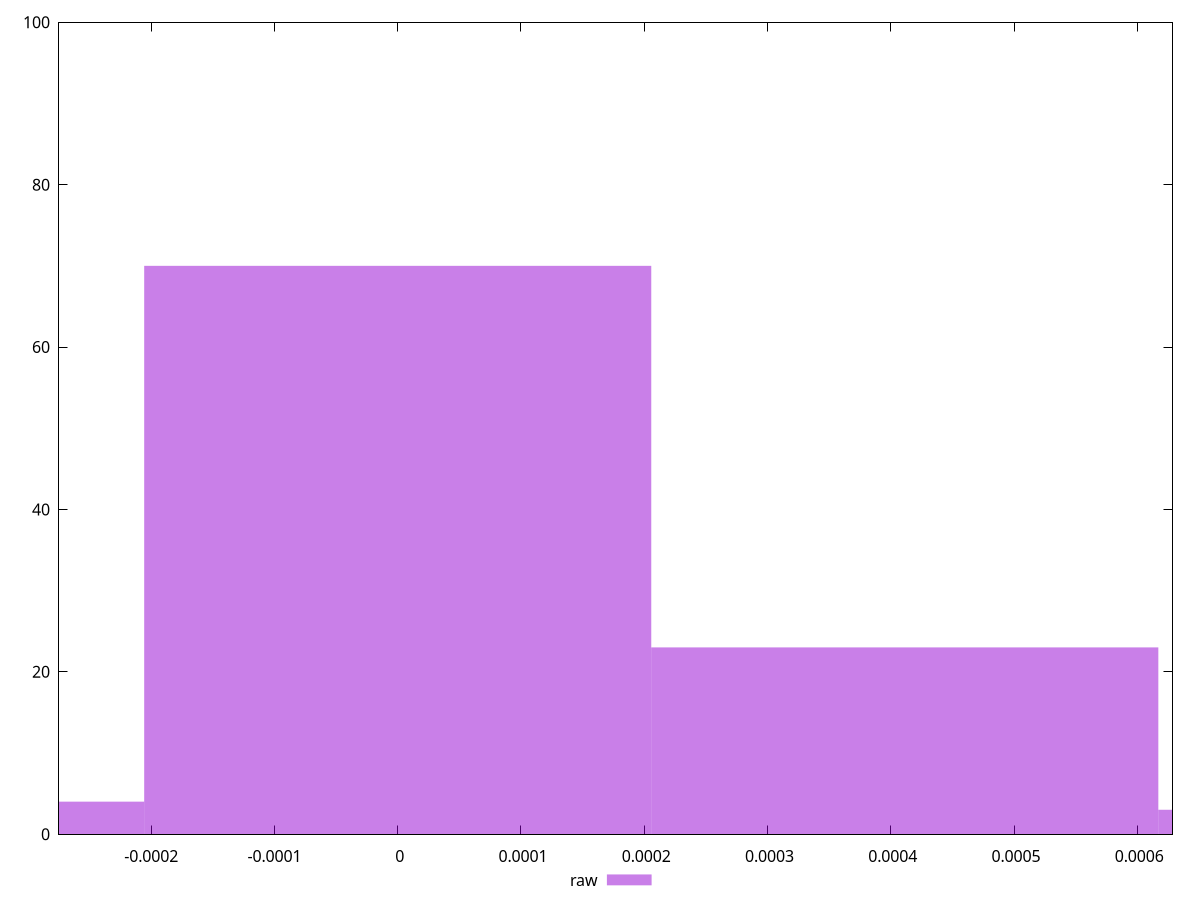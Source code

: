 reset

$raw <<EOF
-0.00041134832204233813 4
0 70
0.00041134832204233813 23
0.0008226966440846763 3
EOF

set key outside below
set boxwidth 0.00041134832204233813
set xrange [-0.0002747821497856628:0.0006285130851140019]
set yrange [0:100]
set trange [0:100]
set style fill transparent solid 0.5 noborder
set terminal svg size 640, 490 enhanced background rgb 'white'
set output "reports/report_00031_2021-02-24T23-18-18.084Z/meta/pScore-difference/samples/agenda/raw/histogram.svg"

plot $raw title "raw" with boxes

reset
